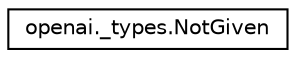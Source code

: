 digraph "Graphical Class Hierarchy"
{
 // LATEX_PDF_SIZE
  edge [fontname="Helvetica",fontsize="10",labelfontname="Helvetica",labelfontsize="10"];
  node [fontname="Helvetica",fontsize="10",shape=record];
  rankdir="LR";
  Node0 [label="openai._types.NotGiven",height=0.2,width=0.4,color="black", fillcolor="white", style="filled",URL="$classopenai_1_1__types_1_1NotGiven.html",tooltip=" "];
}
